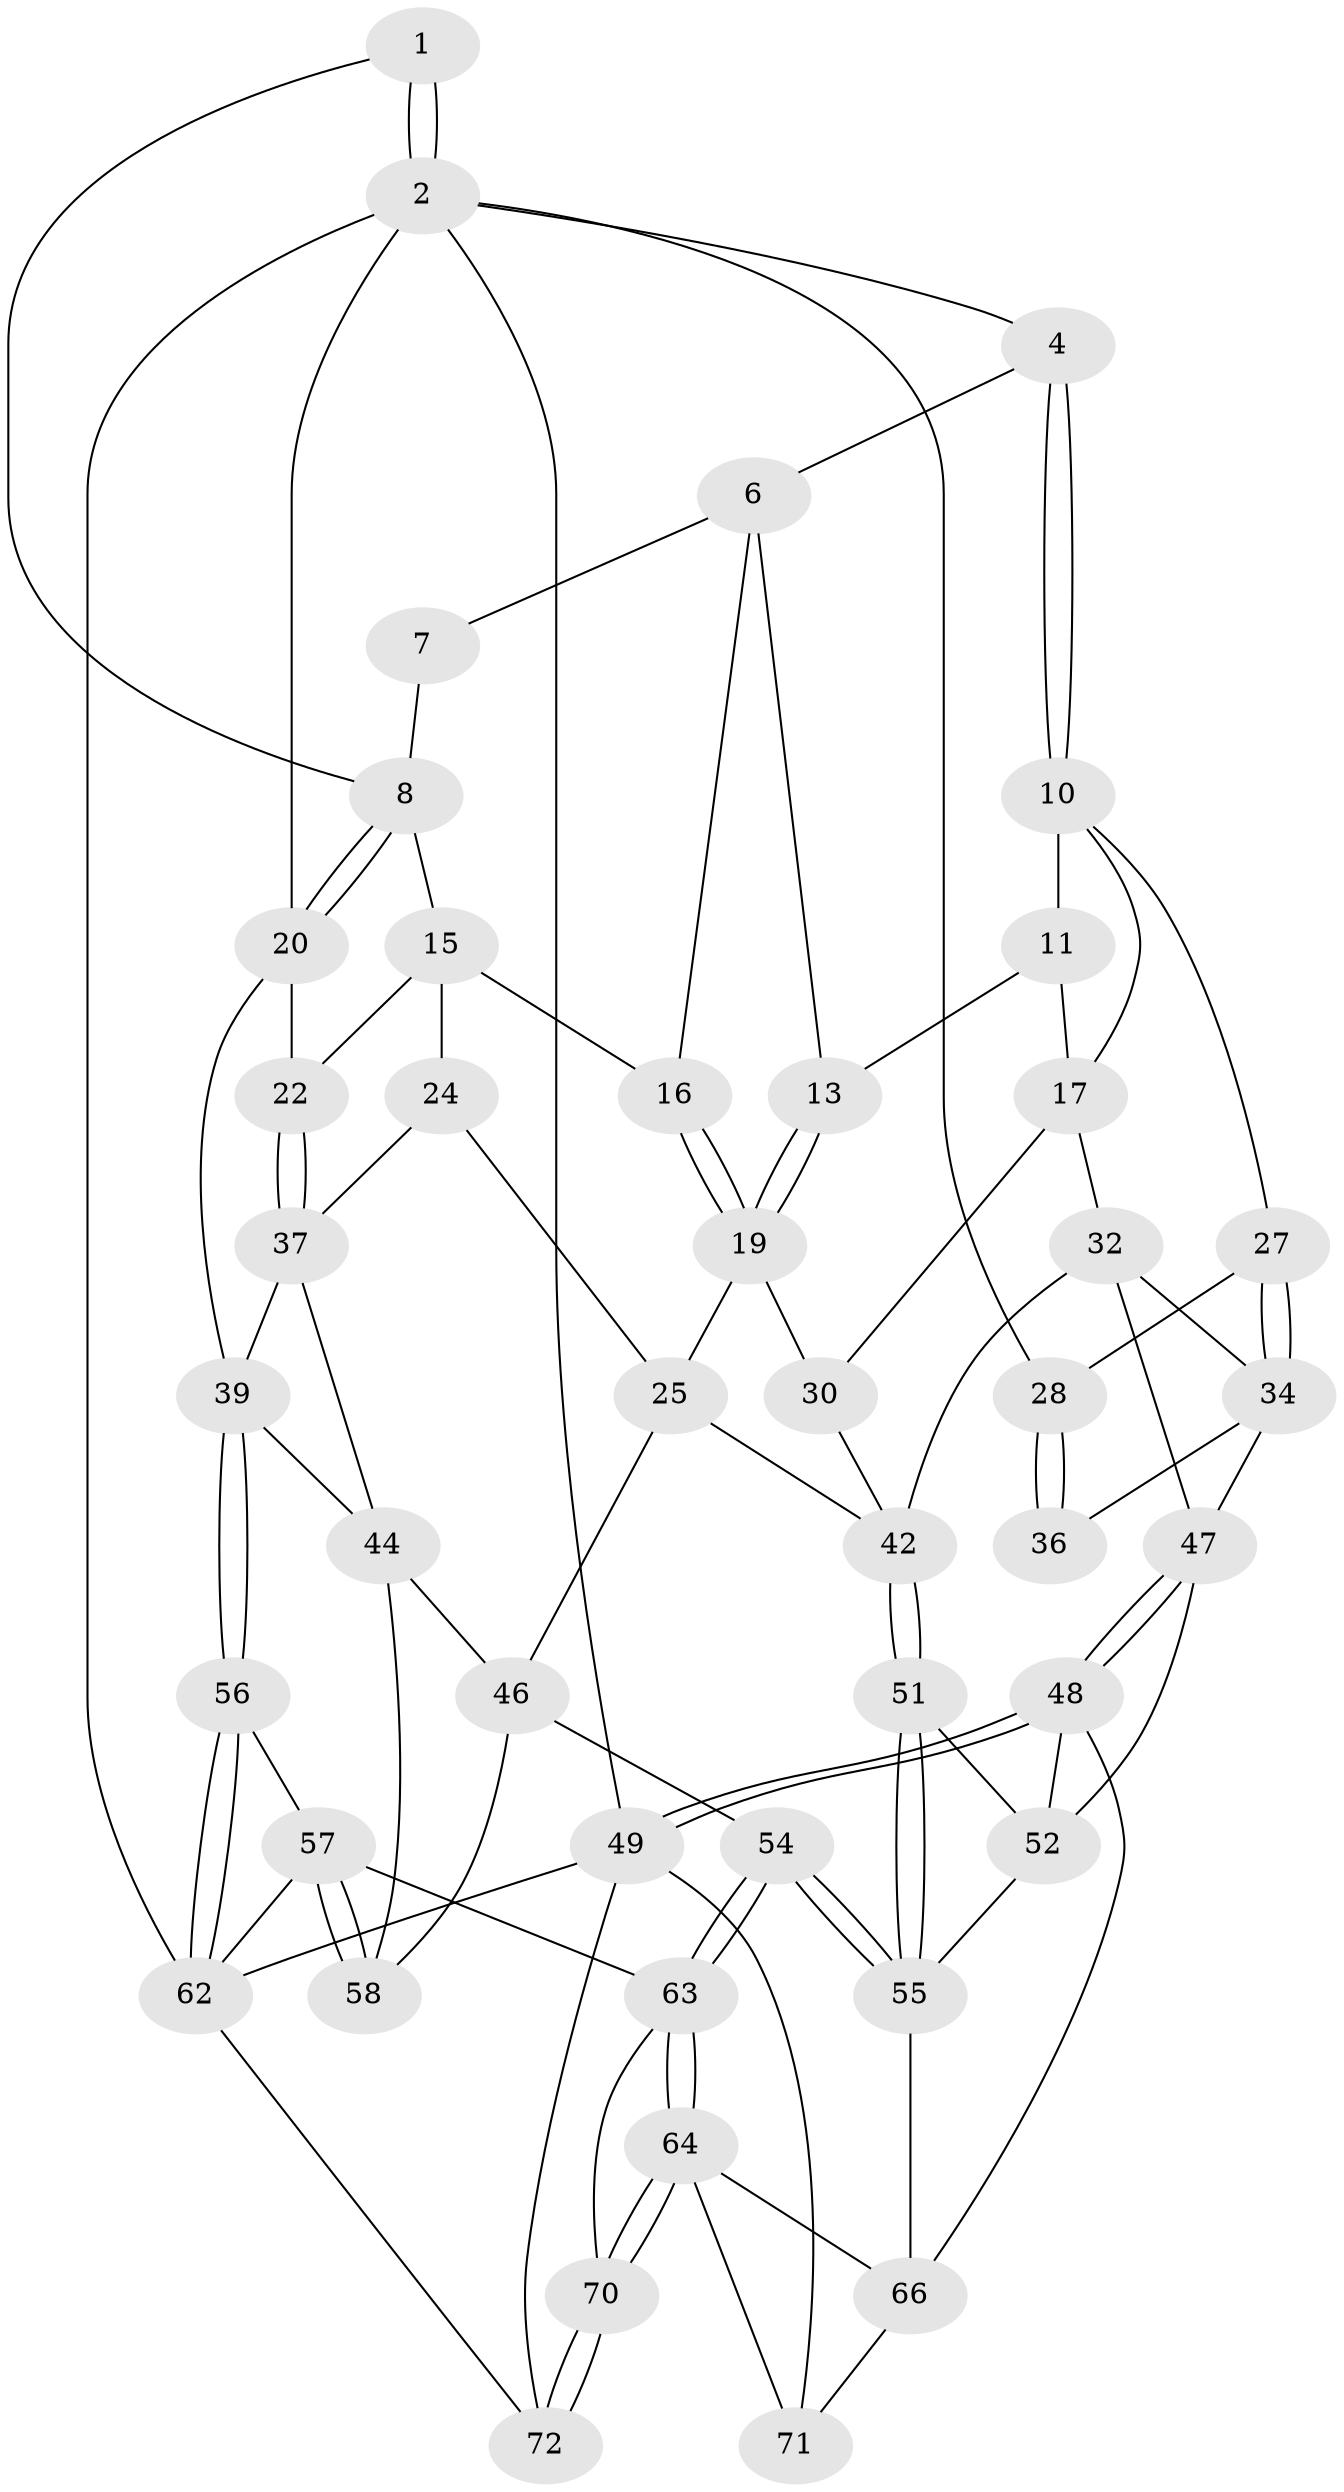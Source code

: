 // original degree distribution, {3: 0.04054054054054054, 6: 0.22972972972972974, 4: 0.22972972972972974, 5: 0.5}
// Generated by graph-tools (version 1.1) at 2025/11/02/27/25 16:11:58]
// undirected, 45 vertices, 101 edges
graph export_dot {
graph [start="1"]
  node [color=gray90,style=filled];
  1 [pos="+0.7936893213532756+0"];
  2 [pos="+1+0",super="+3"];
  4 [pos="+0+0",super="+5"];
  6 [pos="+0.4863910639564842+0",super="+12"];
  7 [pos="+0.5226078436644398+0"];
  8 [pos="+0.8041343472900925+0.11387309625445395",super="+9"];
  10 [pos="+0.11703733816072091+0.10853192108726072",super="+18"];
  11 [pos="+0.22839583584958237+0.057750824769677175",super="+14"];
  13 [pos="+0.3996888971842434+0.15388488472296444"];
  15 [pos="+0.7077177215740033+0.16414007481288057",super="+23"];
  16 [pos="+0.620130799527287+0.15962219849171966"];
  17 [pos="+0.35270141573628183+0.18701594661530158",super="+31"];
  19 [pos="+0.5468082460203733+0.28134494001833416",super="+26"];
  20 [pos="+0.9419585963157134+0.18906063217503796",super="+21"];
  22 [pos="+0.8704151790247143+0.3130960678611312"];
  24 [pos="+0.6606071457106384+0.3413516404785288"];
  25 [pos="+0.6107375173331268+0.34553309298453716",super="+41"];
  27 [pos="+0.11999014950792518+0.23028624874324294"];
  28 [pos="+0.07467035582374876+0.2215695349481844",super="+29"];
  30 [pos="+0.4160072643008553+0.4127710040377371"];
  32 [pos="+0.20045911727179175+0.42132255209581393",super="+33"];
  34 [pos="+0.11353617264202599+0.34517241911384783",super="+35"];
  36 [pos="+0+0.2519585986127802"];
  37 [pos="+0.8708801902250868+0.3169636371502862",super="+38"];
  39 [pos="+1+0.5379230837960141",super="+40"];
  42 [pos="+0.4332198133572139+0.5915839608291407",super="+43"];
  44 [pos="+0.7594081883096794+0.5282302531882848",super="+45"];
  46 [pos="+0.6511666723472853+0.537946870208773",super="+53"];
  47 [pos="+0+0.6348517596614013",super="+50"];
  48 [pos="+0+1",super="+60"];
  49 [pos="+0+1",super="+73"];
  51 [pos="+0.4293791474094463+0.6158453968317199"];
  52 [pos="+0.20076802766791352+0.6719724793931828",super="+59"];
  54 [pos="+0.49948620614203876+0.721791633220473"];
  55 [pos="+0.4350616245381087+0.6296263356557364",super="+61"];
  56 [pos="+1+0.6734559255390095"];
  57 [pos="+0.8398662877759826+0.7488507661639716",super="+67"];
  58 [pos="+0.7976054801502357+0.7022468895640293"];
  62 [pos="+1+1",super="+74"];
  63 [pos="+0.5046544234557345+0.8215789348857245",super="+68"];
  64 [pos="+0.4934516662142907+0.8513062048655313",super="+65"];
  66 [pos="+0.32930640604001044+0.8384048622711625",super="+69"];
  70 [pos="+0.5879000665971932+1"];
  71 [pos="+0.395837464754488+0.9550711056946174"];
  72 [pos="+0.6400535723443377+1"];
  1 -- 2;
  1 -- 2;
  1 -- 8;
  2 -- 62;
  2 -- 20;
  2 -- 49;
  2 -- 4;
  2 -- 28;
  4 -- 10;
  4 -- 10;
  4 -- 6;
  6 -- 7;
  6 -- 16;
  6 -- 13;
  7 -- 8;
  8 -- 20;
  8 -- 20;
  8 -- 15;
  10 -- 11;
  10 -- 17;
  10 -- 27;
  11 -- 17;
  11 -- 13;
  13 -- 19;
  13 -- 19;
  15 -- 16;
  15 -- 24;
  15 -- 22;
  16 -- 19;
  16 -- 19;
  17 -- 32;
  17 -- 30;
  19 -- 25;
  19 -- 30;
  20 -- 22;
  20 -- 39;
  22 -- 37;
  22 -- 37;
  24 -- 25;
  24 -- 37;
  25 -- 42;
  25 -- 46;
  27 -- 28;
  27 -- 34;
  27 -- 34;
  28 -- 36 [weight=2];
  28 -- 36;
  30 -- 42;
  32 -- 42;
  32 -- 34;
  32 -- 47;
  34 -- 36;
  34 -- 47;
  37 -- 44;
  37 -- 39;
  39 -- 56;
  39 -- 56;
  39 -- 44;
  42 -- 51;
  42 -- 51;
  44 -- 58;
  44 -- 46;
  46 -- 54;
  46 -- 58;
  47 -- 48;
  47 -- 48;
  47 -- 52;
  48 -- 49;
  48 -- 49;
  48 -- 52;
  48 -- 66;
  49 -- 62;
  49 -- 72;
  49 -- 71;
  51 -- 52;
  51 -- 55;
  51 -- 55;
  52 -- 55;
  54 -- 55;
  54 -- 55;
  54 -- 63;
  54 -- 63;
  55 -- 66;
  56 -- 57;
  56 -- 62;
  56 -- 62;
  57 -- 58;
  57 -- 58;
  57 -- 62;
  57 -- 63;
  62 -- 72;
  63 -- 64;
  63 -- 64;
  63 -- 70;
  64 -- 70;
  64 -- 70;
  64 -- 66;
  64 -- 71;
  66 -- 71;
  70 -- 72;
  70 -- 72;
}
